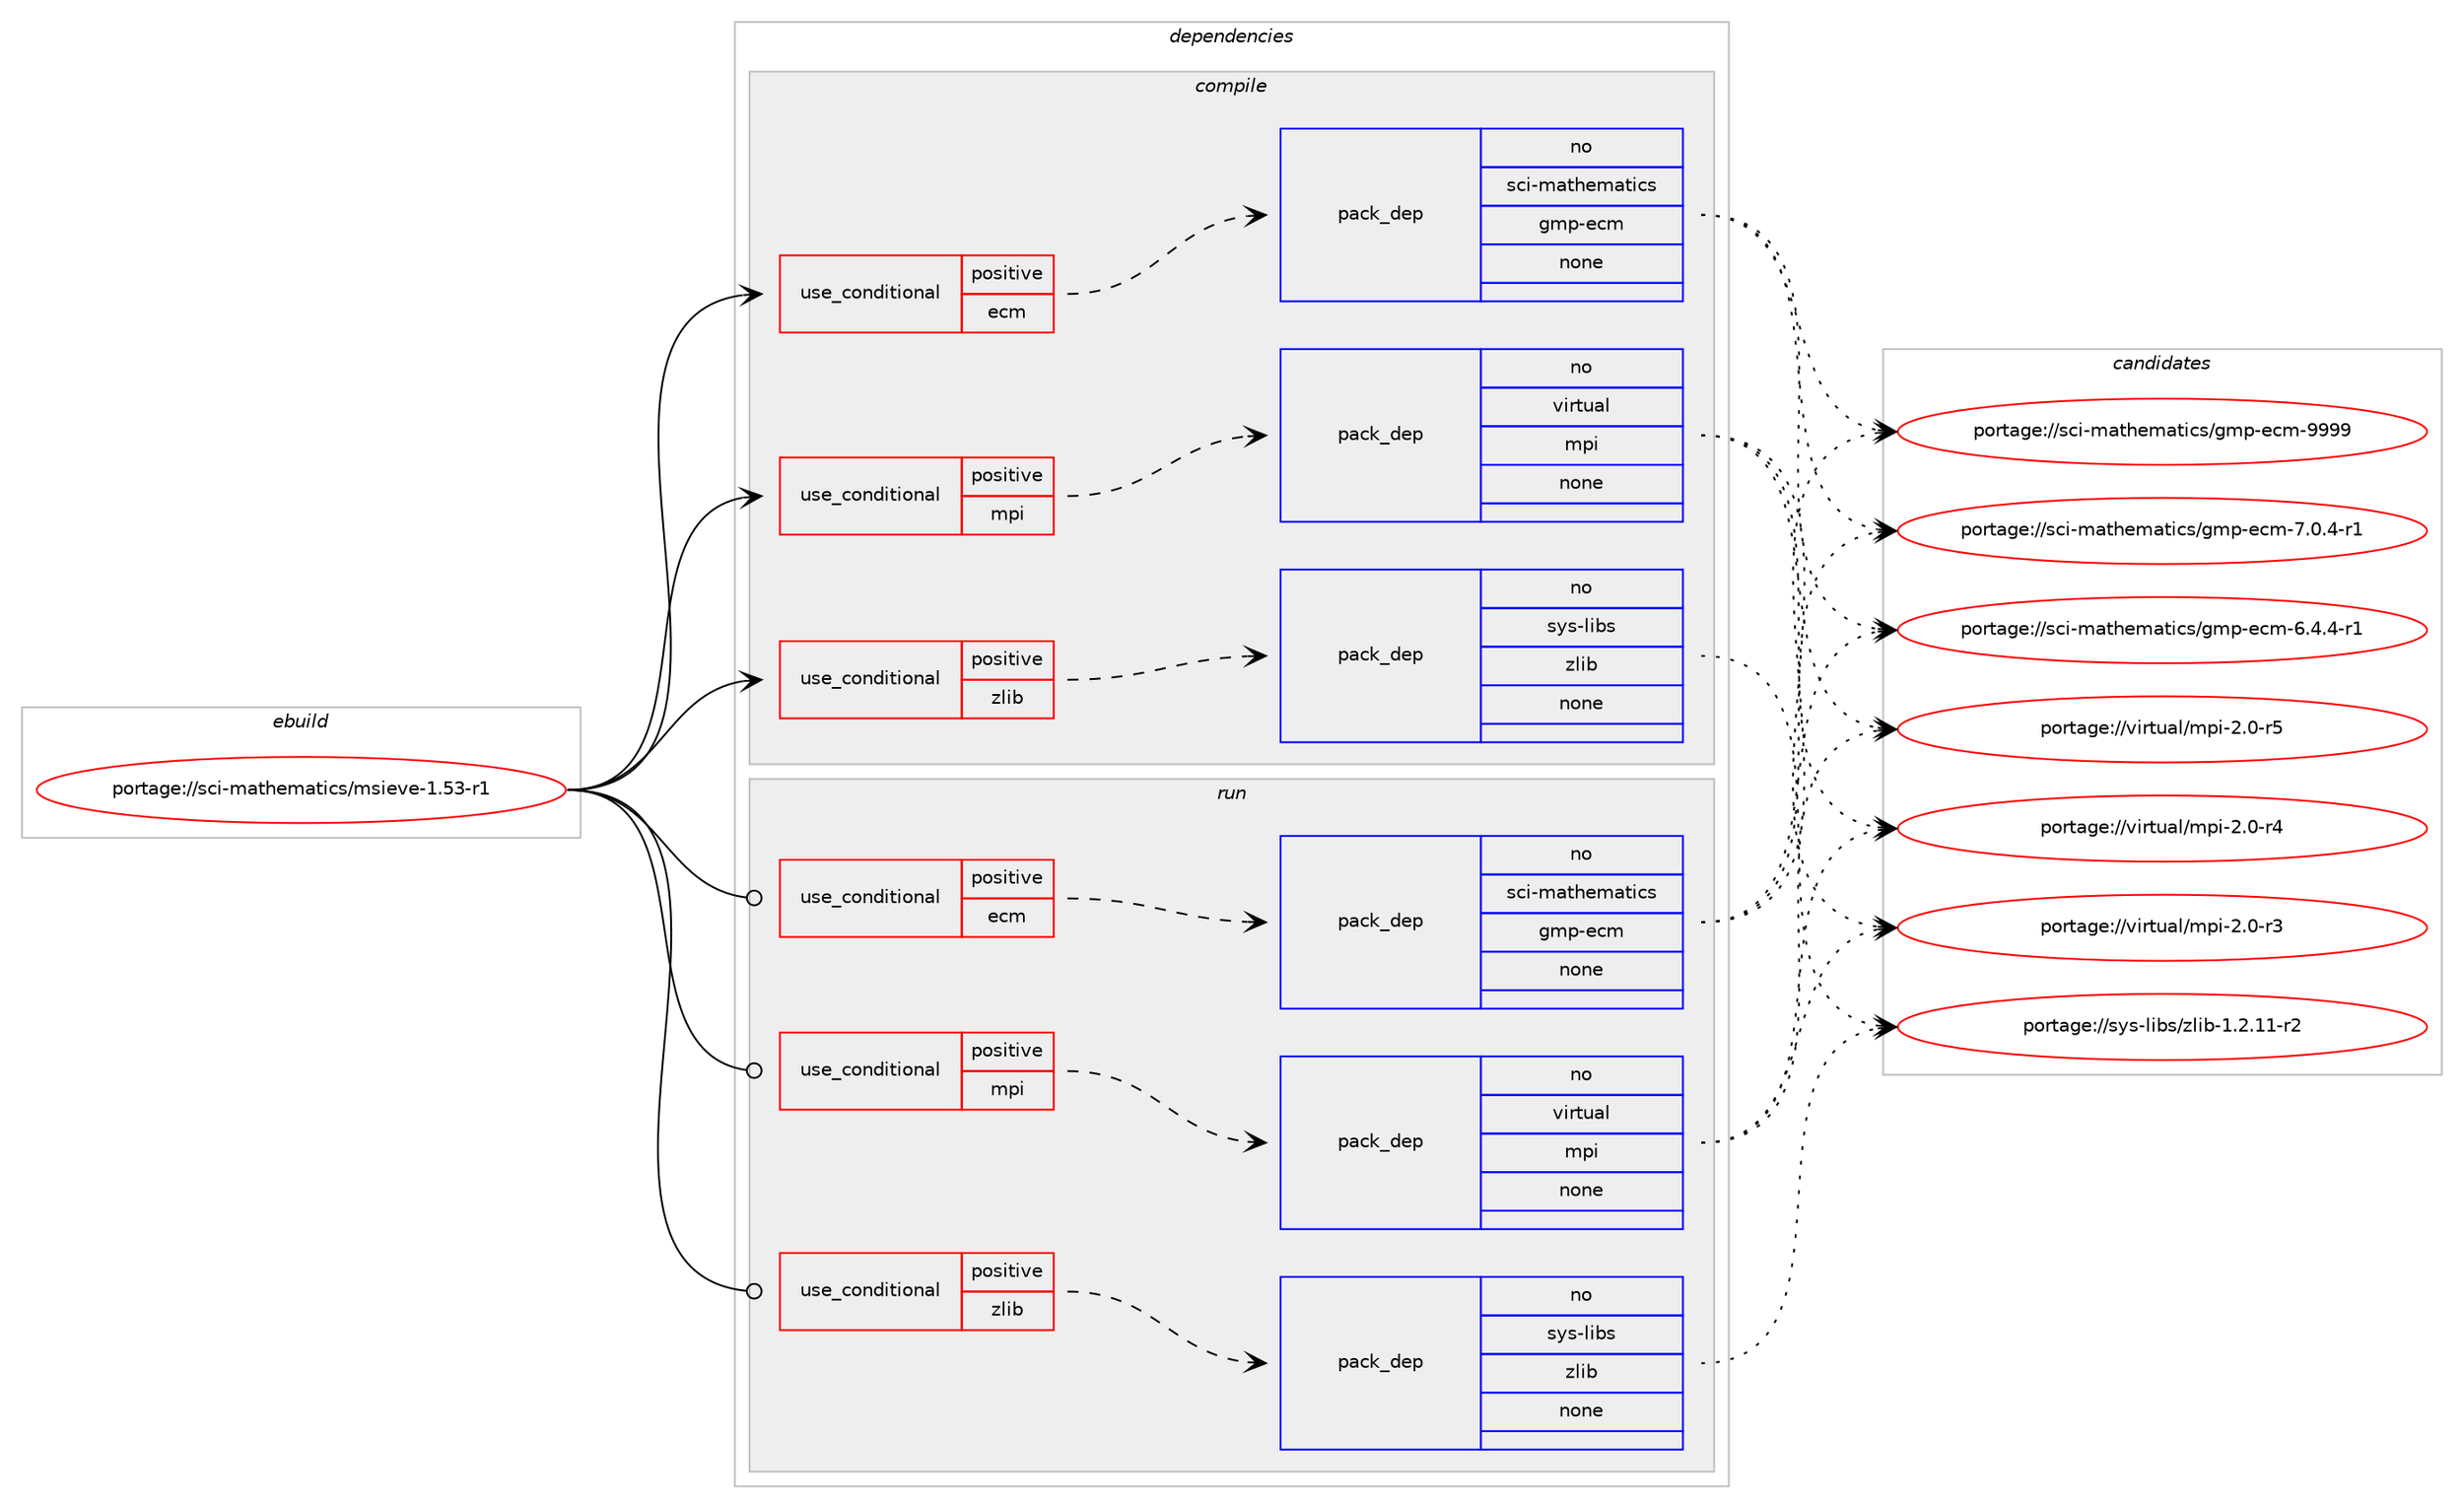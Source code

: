 digraph prolog {

# *************
# Graph options
# *************

newrank=true;
concentrate=true;
compound=true;
graph [rankdir=LR,fontname=Helvetica,fontsize=10,ranksep=1.5];#, ranksep=2.5, nodesep=0.2];
edge  [arrowhead=vee];
node  [fontname=Helvetica,fontsize=10];

# **********
# The ebuild
# **********

subgraph cluster_leftcol {
color=gray;
rank=same;
label=<<i>ebuild</i>>;
id [label="portage://sci-mathematics/msieve-1.53-r1", color=red, width=4, href="../sci-mathematics/msieve-1.53-r1.svg"];
}

# ****************
# The dependencies
# ****************

subgraph cluster_midcol {
color=gray;
label=<<i>dependencies</i>>;
subgraph cluster_compile {
fillcolor="#eeeeee";
style=filled;
label=<<i>compile</i>>;
subgraph cond11632 {
dependency55007 [label=<<TABLE BORDER="0" CELLBORDER="1" CELLSPACING="0" CELLPADDING="4"><TR><TD ROWSPAN="3" CELLPADDING="10">use_conditional</TD></TR><TR><TD>positive</TD></TR><TR><TD>ecm</TD></TR></TABLE>>, shape=none, color=red];
subgraph pack42196 {
dependency55008 [label=<<TABLE BORDER="0" CELLBORDER="1" CELLSPACING="0" CELLPADDING="4" WIDTH="220"><TR><TD ROWSPAN="6" CELLPADDING="30">pack_dep</TD></TR><TR><TD WIDTH="110">no</TD></TR><TR><TD>sci-mathematics</TD></TR><TR><TD>gmp-ecm</TD></TR><TR><TD>none</TD></TR><TR><TD></TD></TR></TABLE>>, shape=none, color=blue];
}
dependency55007:e -> dependency55008:w [weight=20,style="dashed",arrowhead="vee"];
}
id:e -> dependency55007:w [weight=20,style="solid",arrowhead="vee"];
subgraph cond11633 {
dependency55009 [label=<<TABLE BORDER="0" CELLBORDER="1" CELLSPACING="0" CELLPADDING="4"><TR><TD ROWSPAN="3" CELLPADDING="10">use_conditional</TD></TR><TR><TD>positive</TD></TR><TR><TD>mpi</TD></TR></TABLE>>, shape=none, color=red];
subgraph pack42197 {
dependency55010 [label=<<TABLE BORDER="0" CELLBORDER="1" CELLSPACING="0" CELLPADDING="4" WIDTH="220"><TR><TD ROWSPAN="6" CELLPADDING="30">pack_dep</TD></TR><TR><TD WIDTH="110">no</TD></TR><TR><TD>virtual</TD></TR><TR><TD>mpi</TD></TR><TR><TD>none</TD></TR><TR><TD></TD></TR></TABLE>>, shape=none, color=blue];
}
dependency55009:e -> dependency55010:w [weight=20,style="dashed",arrowhead="vee"];
}
id:e -> dependency55009:w [weight=20,style="solid",arrowhead="vee"];
subgraph cond11634 {
dependency55011 [label=<<TABLE BORDER="0" CELLBORDER="1" CELLSPACING="0" CELLPADDING="4"><TR><TD ROWSPAN="3" CELLPADDING="10">use_conditional</TD></TR><TR><TD>positive</TD></TR><TR><TD>zlib</TD></TR></TABLE>>, shape=none, color=red];
subgraph pack42198 {
dependency55012 [label=<<TABLE BORDER="0" CELLBORDER="1" CELLSPACING="0" CELLPADDING="4" WIDTH="220"><TR><TD ROWSPAN="6" CELLPADDING="30">pack_dep</TD></TR><TR><TD WIDTH="110">no</TD></TR><TR><TD>sys-libs</TD></TR><TR><TD>zlib</TD></TR><TR><TD>none</TD></TR><TR><TD></TD></TR></TABLE>>, shape=none, color=blue];
}
dependency55011:e -> dependency55012:w [weight=20,style="dashed",arrowhead="vee"];
}
id:e -> dependency55011:w [weight=20,style="solid",arrowhead="vee"];
}
subgraph cluster_compileandrun {
fillcolor="#eeeeee";
style=filled;
label=<<i>compile and run</i>>;
}
subgraph cluster_run {
fillcolor="#eeeeee";
style=filled;
label=<<i>run</i>>;
subgraph cond11635 {
dependency55013 [label=<<TABLE BORDER="0" CELLBORDER="1" CELLSPACING="0" CELLPADDING="4"><TR><TD ROWSPAN="3" CELLPADDING="10">use_conditional</TD></TR><TR><TD>positive</TD></TR><TR><TD>ecm</TD></TR></TABLE>>, shape=none, color=red];
subgraph pack42199 {
dependency55014 [label=<<TABLE BORDER="0" CELLBORDER="1" CELLSPACING="0" CELLPADDING="4" WIDTH="220"><TR><TD ROWSPAN="6" CELLPADDING="30">pack_dep</TD></TR><TR><TD WIDTH="110">no</TD></TR><TR><TD>sci-mathematics</TD></TR><TR><TD>gmp-ecm</TD></TR><TR><TD>none</TD></TR><TR><TD></TD></TR></TABLE>>, shape=none, color=blue];
}
dependency55013:e -> dependency55014:w [weight=20,style="dashed",arrowhead="vee"];
}
id:e -> dependency55013:w [weight=20,style="solid",arrowhead="odot"];
subgraph cond11636 {
dependency55015 [label=<<TABLE BORDER="0" CELLBORDER="1" CELLSPACING="0" CELLPADDING="4"><TR><TD ROWSPAN="3" CELLPADDING="10">use_conditional</TD></TR><TR><TD>positive</TD></TR><TR><TD>mpi</TD></TR></TABLE>>, shape=none, color=red];
subgraph pack42200 {
dependency55016 [label=<<TABLE BORDER="0" CELLBORDER="1" CELLSPACING="0" CELLPADDING="4" WIDTH="220"><TR><TD ROWSPAN="6" CELLPADDING="30">pack_dep</TD></TR><TR><TD WIDTH="110">no</TD></TR><TR><TD>virtual</TD></TR><TR><TD>mpi</TD></TR><TR><TD>none</TD></TR><TR><TD></TD></TR></TABLE>>, shape=none, color=blue];
}
dependency55015:e -> dependency55016:w [weight=20,style="dashed",arrowhead="vee"];
}
id:e -> dependency55015:w [weight=20,style="solid",arrowhead="odot"];
subgraph cond11637 {
dependency55017 [label=<<TABLE BORDER="0" CELLBORDER="1" CELLSPACING="0" CELLPADDING="4"><TR><TD ROWSPAN="3" CELLPADDING="10">use_conditional</TD></TR><TR><TD>positive</TD></TR><TR><TD>zlib</TD></TR></TABLE>>, shape=none, color=red];
subgraph pack42201 {
dependency55018 [label=<<TABLE BORDER="0" CELLBORDER="1" CELLSPACING="0" CELLPADDING="4" WIDTH="220"><TR><TD ROWSPAN="6" CELLPADDING="30">pack_dep</TD></TR><TR><TD WIDTH="110">no</TD></TR><TR><TD>sys-libs</TD></TR><TR><TD>zlib</TD></TR><TR><TD>none</TD></TR><TR><TD></TD></TR></TABLE>>, shape=none, color=blue];
}
dependency55017:e -> dependency55018:w [weight=20,style="dashed",arrowhead="vee"];
}
id:e -> dependency55017:w [weight=20,style="solid",arrowhead="odot"];
}
}

# **************
# The candidates
# **************

subgraph cluster_choices {
rank=same;
color=gray;
label=<<i>candidates</i>>;

subgraph choice42196 {
color=black;
nodesep=1;
choice11599105451099711610410110997116105991154710310911245101991094557575757 [label="portage://sci-mathematics/gmp-ecm-9999", color=red, width=4,href="../sci-mathematics/gmp-ecm-9999.svg"];
choice11599105451099711610410110997116105991154710310911245101991094555464846524511449 [label="portage://sci-mathematics/gmp-ecm-7.0.4-r1", color=red, width=4,href="../sci-mathematics/gmp-ecm-7.0.4-r1.svg"];
choice11599105451099711610410110997116105991154710310911245101991094554465246524511449 [label="portage://sci-mathematics/gmp-ecm-6.4.4-r1", color=red, width=4,href="../sci-mathematics/gmp-ecm-6.4.4-r1.svg"];
dependency55008:e -> choice11599105451099711610410110997116105991154710310911245101991094557575757:w [style=dotted,weight="100"];
dependency55008:e -> choice11599105451099711610410110997116105991154710310911245101991094555464846524511449:w [style=dotted,weight="100"];
dependency55008:e -> choice11599105451099711610410110997116105991154710310911245101991094554465246524511449:w [style=dotted,weight="100"];
}
subgraph choice42197 {
color=black;
nodesep=1;
choice1181051141161179710847109112105455046484511453 [label="portage://virtual/mpi-2.0-r5", color=red, width=4,href="../virtual/mpi-2.0-r5.svg"];
choice1181051141161179710847109112105455046484511452 [label="portage://virtual/mpi-2.0-r4", color=red, width=4,href="../virtual/mpi-2.0-r4.svg"];
choice1181051141161179710847109112105455046484511451 [label="portage://virtual/mpi-2.0-r3", color=red, width=4,href="../virtual/mpi-2.0-r3.svg"];
dependency55010:e -> choice1181051141161179710847109112105455046484511453:w [style=dotted,weight="100"];
dependency55010:e -> choice1181051141161179710847109112105455046484511452:w [style=dotted,weight="100"];
dependency55010:e -> choice1181051141161179710847109112105455046484511451:w [style=dotted,weight="100"];
}
subgraph choice42198 {
color=black;
nodesep=1;
choice11512111545108105981154712210810598454946504649494511450 [label="portage://sys-libs/zlib-1.2.11-r2", color=red, width=4,href="../sys-libs/zlib-1.2.11-r2.svg"];
dependency55012:e -> choice11512111545108105981154712210810598454946504649494511450:w [style=dotted,weight="100"];
}
subgraph choice42199 {
color=black;
nodesep=1;
choice11599105451099711610410110997116105991154710310911245101991094557575757 [label="portage://sci-mathematics/gmp-ecm-9999", color=red, width=4,href="../sci-mathematics/gmp-ecm-9999.svg"];
choice11599105451099711610410110997116105991154710310911245101991094555464846524511449 [label="portage://sci-mathematics/gmp-ecm-7.0.4-r1", color=red, width=4,href="../sci-mathematics/gmp-ecm-7.0.4-r1.svg"];
choice11599105451099711610410110997116105991154710310911245101991094554465246524511449 [label="portage://sci-mathematics/gmp-ecm-6.4.4-r1", color=red, width=4,href="../sci-mathematics/gmp-ecm-6.4.4-r1.svg"];
dependency55014:e -> choice11599105451099711610410110997116105991154710310911245101991094557575757:w [style=dotted,weight="100"];
dependency55014:e -> choice11599105451099711610410110997116105991154710310911245101991094555464846524511449:w [style=dotted,weight="100"];
dependency55014:e -> choice11599105451099711610410110997116105991154710310911245101991094554465246524511449:w [style=dotted,weight="100"];
}
subgraph choice42200 {
color=black;
nodesep=1;
choice1181051141161179710847109112105455046484511453 [label="portage://virtual/mpi-2.0-r5", color=red, width=4,href="../virtual/mpi-2.0-r5.svg"];
choice1181051141161179710847109112105455046484511452 [label="portage://virtual/mpi-2.0-r4", color=red, width=4,href="../virtual/mpi-2.0-r4.svg"];
choice1181051141161179710847109112105455046484511451 [label="portage://virtual/mpi-2.0-r3", color=red, width=4,href="../virtual/mpi-2.0-r3.svg"];
dependency55016:e -> choice1181051141161179710847109112105455046484511453:w [style=dotted,weight="100"];
dependency55016:e -> choice1181051141161179710847109112105455046484511452:w [style=dotted,weight="100"];
dependency55016:e -> choice1181051141161179710847109112105455046484511451:w [style=dotted,weight="100"];
}
subgraph choice42201 {
color=black;
nodesep=1;
choice11512111545108105981154712210810598454946504649494511450 [label="portage://sys-libs/zlib-1.2.11-r2", color=red, width=4,href="../sys-libs/zlib-1.2.11-r2.svg"];
dependency55018:e -> choice11512111545108105981154712210810598454946504649494511450:w [style=dotted,weight="100"];
}
}

}
